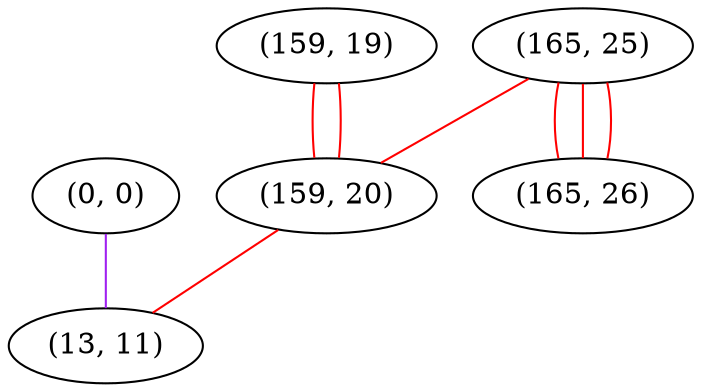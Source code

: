 graph "" {
"(0, 0)";
"(159, 19)";
"(165, 25)";
"(165, 26)";
"(159, 20)";
"(13, 11)";
"(0, 0)" -- "(13, 11)"  [color=purple, key=0, weight=4];
"(159, 19)" -- "(159, 20)"  [color=red, key=0, weight=1];
"(159, 19)" -- "(159, 20)"  [color=red, key=1, weight=1];
"(165, 25)" -- "(159, 20)"  [color=red, key=0, weight=1];
"(165, 25)" -- "(165, 26)"  [color=red, key=0, weight=1];
"(165, 25)" -- "(165, 26)"  [color=red, key=1, weight=1];
"(165, 25)" -- "(165, 26)"  [color=red, key=2, weight=1];
"(159, 20)" -- "(13, 11)"  [color=red, key=0, weight=1];
}
